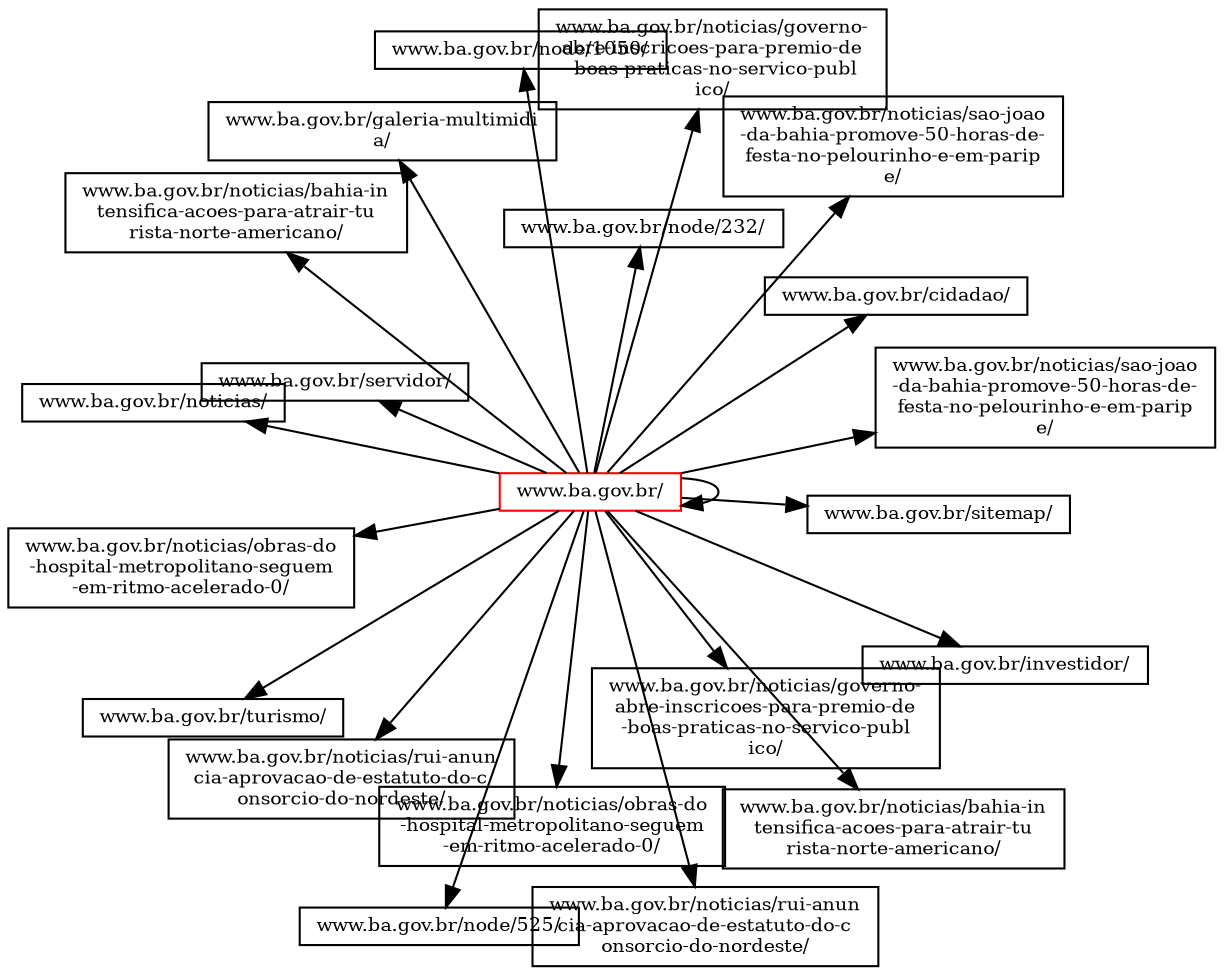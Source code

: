digraph {
	compound=true;
	overlap=scalexy;
	splines=true;
	layout="neato";
	sep=-0.4;
	1 [label="www.ba.gov.br/"; shape=record; color=red; height=.1; fontsize=9];
	2 [label="www.ba.gov.br/sitemap/"; shape=record; height=.1; fontsize=9];
	3 [label="www.ba.gov.br/node/525/"; shape=record; height=.1; fontsize=9];
	4 [label="www.ba.gov.br/node/1050/"; shape=record; height=.1; fontsize=9];
	5 [label="www.ba.gov.br/cidadao/"; shape=record; height=.1; fontsize=9];
	6 [label="www.ba.gov.br/servidor/"; shape=record; height=.1; fontsize=9];
	7 [label="www.ba.gov.br/turismo/"; shape=record; height=.1; fontsize=9];
	8 [label="www.ba.gov.br/investidor/"; shape=record; height=.1; fontsize=9];
	9 [label="www.ba.gov.br/noticias/rui-anun\ncia-aprovacao-de-estatuto-do-c\nonsorcio-do-nordeste/"; shape=record; height=.1; fontsize=9];
	10 [label="www.ba.gov.br/noticias/rui-anun\ncia-aprovacao-de-estatuto-do-c\nonsorcio-do-nordeste/"; shape=record; height=.1; fontsize=9];
	11 [label="www.ba.gov.br/noticias/obras-do\n-hospital-metropolitano-seguem\n-em-ritmo-acelerado-0/"; shape=record; height=.1; fontsize=9];
	12 [label="www.ba.gov.br/noticias/obras-do\n-hospital-metropolitano-seguem\n-em-ritmo-acelerado-0/"; shape=record; height=.1; fontsize=9];
	13 [label="www.ba.gov.br/noticias/sao-joao\n-da-bahia-promove-50-horas-de-\nfesta-no-pelourinho-e-em-parip\ne/"; shape=record; height=.1; fontsize=9];
	14 [label="www.ba.gov.br/noticias/sao-joao\n-da-bahia-promove-50-horas-de-\nfesta-no-pelourinho-e-em-parip\ne/"; shape=record; height=.1; fontsize=9];
	15 [label="www.ba.gov.br/noticias/governo-\nabre-inscricoes-para-premio-de\n-boas-praticas-no-servico-publ\nico/"; shape=record; height=.1; fontsize=9];
	16 [label="www.ba.gov.br/noticias/governo-\nabre-inscricoes-para-premio-de\n-boas-praticas-no-servico-publ\nico/"; shape=record; height=.1; fontsize=9];
	17 [label="www.ba.gov.br/noticias/bahia-in\ntensifica-acoes-para-atrair-tu\nrista-norte-americano/"; shape=record; height=.1; fontsize=9];
	18 [label="www.ba.gov.br/noticias/bahia-in\ntensifica-acoes-para-atrair-tu\nrista-norte-americano/"; shape=record; height=.1; fontsize=9];
	19 [label="www.ba.gov.br/noticias/"; shape=record; height=.1; fontsize=9];
	20 [label="www.ba.gov.br/galeria-multimidi\na/"; shape=record; height=.1; fontsize=9];
	21 [label="www.ba.gov.br/node/232/"; shape=record; height=.1; fontsize=9];
	1 [label="http://www.ba.gov.br"; shape=record; height=.1; fontsize=9];
	1 [label="www.ba.gov.br/"; shape=record; height=.1; fontsize=9];
	2 [label="www.ba.gov.br/sitemap/"; shape=record; height=.1; fontsize=9];
	3 [label="www.ba.gov.br/node/525/"; shape=record; height=.1; fontsize=9];
	4 [label="www.ba.gov.br/node/1050/"; shape=record; height=.1; fontsize=9];
	5 [label="www.ba.gov.br/cidadao/"; shape=record; height=.1; fontsize=9];
	6 [label="www.ba.gov.br/servidor/"; shape=record; height=.1; fontsize=9];
	7 [label="www.ba.gov.br/turismo/"; shape=record; height=.1; fontsize=9];
	8 [label="www.ba.gov.br/investidor/"; shape=record; height=.1; fontsize=9];
	9 [label="www.ba.gov.br/noticias/rui-anun\ncia-aprovacao-de-estatuto-do-c\nonsorcio-do-nordeste/"; shape=record; height=.1; fontsize=9];
	10 [label="www.ba.gov.br/noticias/rui-anun\ncia-aprovacao-de-estatuto-do-c\nonsorcio-do-nordeste/"; shape=record; height=.1; fontsize=9];
	11 [label="www.ba.gov.br/noticias/obras-do\n-hospital-metropolitano-seguem\n-em-ritmo-acelerado-0/"; shape=record; height=.1; fontsize=9];
	12 [label="www.ba.gov.br/noticias/obras-do\n-hospital-metropolitano-seguem\n-em-ritmo-acelerado-0/"; shape=record; height=.1; fontsize=9];
	13 [label="www.ba.gov.br/noticias/sao-joao\n-da-bahia-promove-50-horas-de-\nfesta-no-pelourinho-e-em-parip\ne/"; shape=record; height=.1; fontsize=9];
	14 [label="www.ba.gov.br/noticias/sao-joao\n-da-bahia-promove-50-horas-de-\nfesta-no-pelourinho-e-em-parip\ne/"; shape=record; height=.1; fontsize=9];
	15 [label="www.ba.gov.br/noticias/governo-\nabre-inscricoes-para-premio-de\n-boas-praticas-no-servico-publ\nico/"; shape=record; height=.1; fontsize=9];
	16 [label="www.ba.gov.br/noticias/governo-\nabre-inscricoes-para-premio-de\n-boas-praticas-no-servico-publ\nico/"; shape=record; height=.1; fontsize=9];
	17 [label="www.ba.gov.br/noticias/bahia-in\ntensifica-acoes-para-atrair-tu\nrista-norte-americano/"; shape=record; height=.1; fontsize=9];
	18 [label="www.ba.gov.br/noticias/bahia-in\ntensifica-acoes-para-atrair-tu\nrista-norte-americano/"; shape=record; height=.1; fontsize=9];
	19 [label="www.ba.gov.br/noticias/"; shape=record; height=.1; fontsize=9];
	20 [label="www.ba.gov.br/galeria-multimidi\na/"; shape=record; height=.1; fontsize=9];
	21 [label="www.ba.gov.br/node/232/"; shape=record; height=.1; fontsize=9];
	1 -> 1;
	1 -> 2;
	1 -> 3;
	1 -> 4;
	1 -> 5;
	1 -> 6;
	1 -> 7;
	1 -> 8;
	1 -> 9;
	1 -> 10;
	1 -> 11;
	1 -> 12;
	1 -> 13;
	1 -> 14;
	1 -> 15;
	1 -> 16;
	1 -> 17;
	1 -> 18;
	1 -> 19;
	1 -> 20;
	1 -> 21;
}
